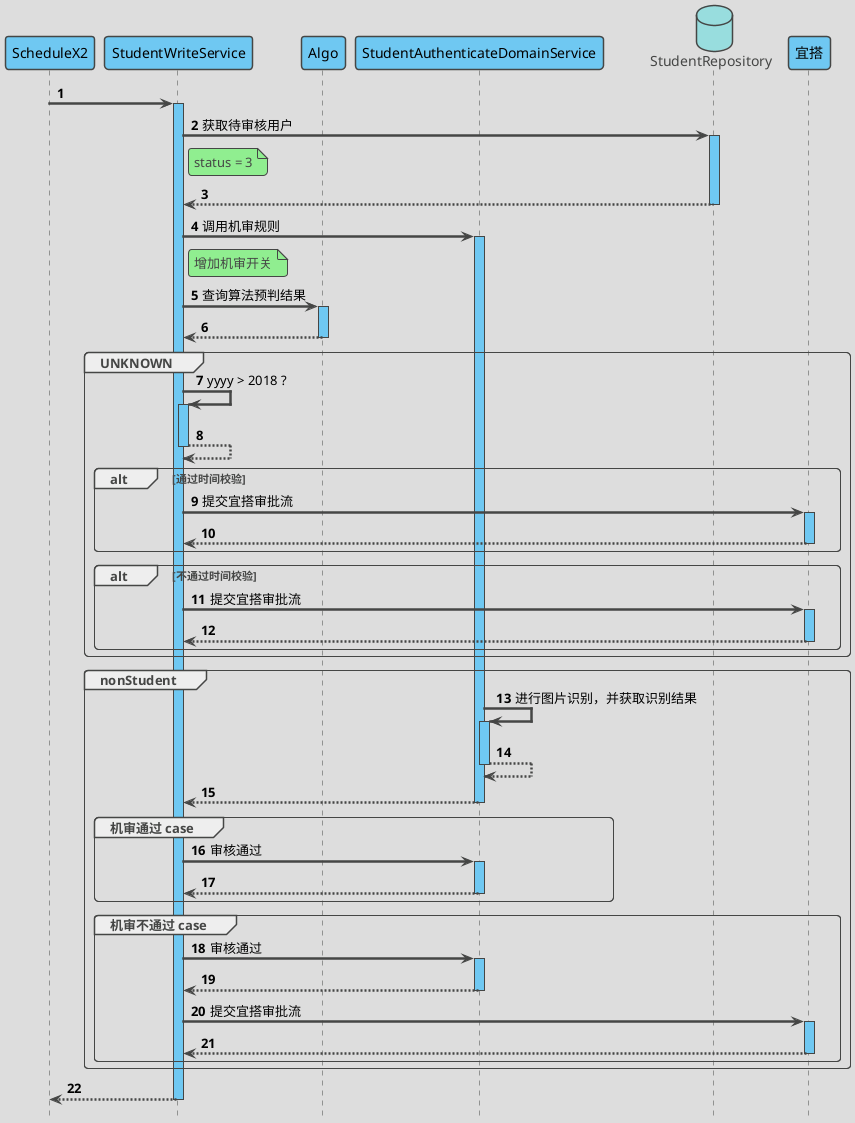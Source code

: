 @startuml
'https://plantuml.com/sequence-diagram

'隐藏脚注
hide footbox
autoActivate on

'使用 toy 主题
!theme toy

'编号
autonumber 1

'隐藏孤立的参与者
hide unlinked

'文字对齐，向左对齐
skinparam sequenceMessageAlign left

'箭头粗度
skinparam sequenceArrowThickness 2.5

' 皮肤
skinparam sequence {
    LifeLineBackgroundColor #6FC8F2
    ParticipantBackgroundColor #6FC8F2
    ParticipantFontColor black
    ActorBackgroundColor #6FC8F2
    ActorFontColor black
}

participant ScheduleX2 as ScheduleX2
participant StudentWriteService as StudentWriteService
participant Algo as Algo
participant ImageRecognitionService as ImageRecognitionService
participant StudentAuthenticateDomainService as StudentAuthenticateDomainService
database StudentRepository as StudentRepository
participant 宜搭 as yida
participant AugeGateway as AugeGateway
participant UicGateway as UicGateway

ScheduleX2 -> StudentWriteService

StudentWriteService -> StudentRepository : 获取待审核用户
note right of StudentWriteService
    status = 3
end note
return

StudentWriteService -> StudentAuthenticateDomainService : 调用机审规则

note right of StudentWriteService
    增加机审开关
end note

StudentWriteService -> Algo : 查询算法预判结果
return

group UNKNOWN
    StudentWriteService -> StudentWriteService : yyyy > 2018 ?
    return
    alt 通过时间校验
        StudentWriteService -> yida : 提交宜搭审批流
        return
    end

    alt 不通过时间校验
         StudentWriteService -> yida : 提交宜搭审批流
         return
    end

end group

group nonStudent
    StudentAuthenticateDomainService -> StudentAuthenticateDomainService : 进行图片识别，并获取识别结果
    return
    return

    group 机审通过 case
        StudentWriteService -> StudentAuthenticateDomainService : 审核通过
        return
    end group

    group 机审不通过 case
        StudentWriteService -> StudentAuthenticateDomainService : 审核通过
        return
        StudentWriteService -> yida : 提交宜搭审批流
        return
    end group
end group



return


@enduml